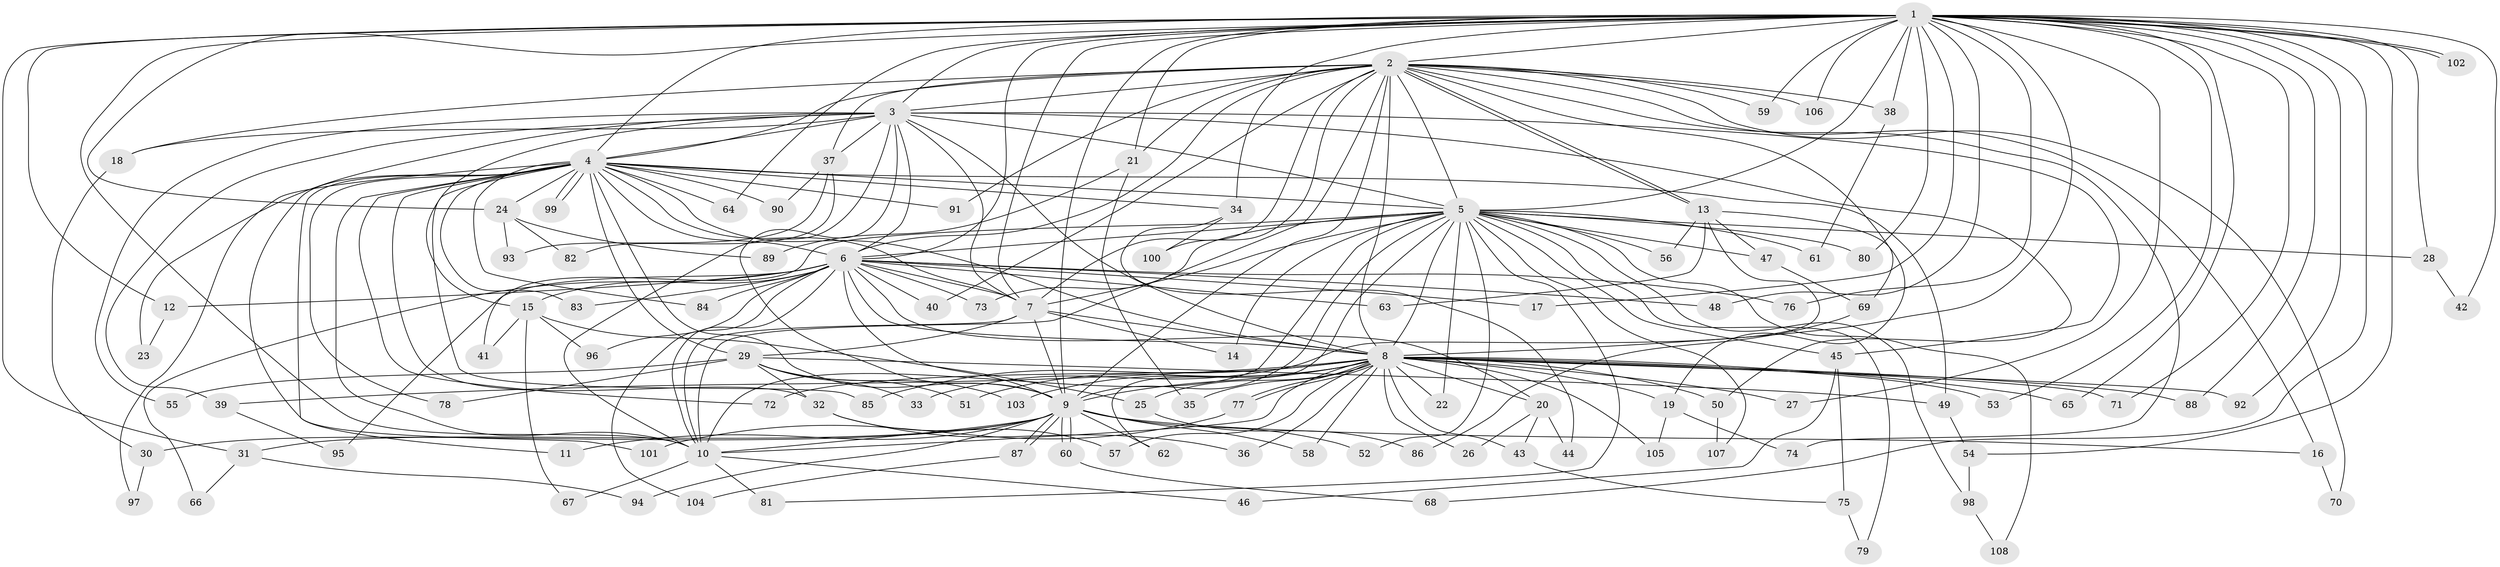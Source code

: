 // Generated by graph-tools (version 1.1) at 2025/01/03/09/25 03:01:20]
// undirected, 108 vertices, 241 edges
graph export_dot {
graph [start="1"]
  node [color=gray90,style=filled];
  1;
  2;
  3;
  4;
  5;
  6;
  7;
  8;
  9;
  10;
  11;
  12;
  13;
  14;
  15;
  16;
  17;
  18;
  19;
  20;
  21;
  22;
  23;
  24;
  25;
  26;
  27;
  28;
  29;
  30;
  31;
  32;
  33;
  34;
  35;
  36;
  37;
  38;
  39;
  40;
  41;
  42;
  43;
  44;
  45;
  46;
  47;
  48;
  49;
  50;
  51;
  52;
  53;
  54;
  55;
  56;
  57;
  58;
  59;
  60;
  61;
  62;
  63;
  64;
  65;
  66;
  67;
  68;
  69;
  70;
  71;
  72;
  73;
  74;
  75;
  76;
  77;
  78;
  79;
  80;
  81;
  82;
  83;
  84;
  85;
  86;
  87;
  88;
  89;
  90;
  91;
  92;
  93;
  94;
  95;
  96;
  97;
  98;
  99;
  100;
  101;
  102;
  103;
  104;
  105;
  106;
  107;
  108;
  1 -- 2;
  1 -- 3;
  1 -- 4;
  1 -- 5;
  1 -- 6;
  1 -- 7;
  1 -- 8;
  1 -- 9;
  1 -- 10;
  1 -- 12;
  1 -- 17;
  1 -- 21;
  1 -- 24;
  1 -- 27;
  1 -- 28;
  1 -- 31;
  1 -- 34;
  1 -- 38;
  1 -- 42;
  1 -- 48;
  1 -- 53;
  1 -- 54;
  1 -- 59;
  1 -- 64;
  1 -- 65;
  1 -- 68;
  1 -- 71;
  1 -- 76;
  1 -- 80;
  1 -- 88;
  1 -- 92;
  1 -- 102;
  1 -- 102;
  1 -- 106;
  2 -- 3;
  2 -- 4;
  2 -- 5;
  2 -- 6;
  2 -- 7;
  2 -- 8;
  2 -- 9;
  2 -- 10;
  2 -- 13;
  2 -- 13;
  2 -- 16;
  2 -- 18;
  2 -- 21;
  2 -- 37;
  2 -- 38;
  2 -- 40;
  2 -- 59;
  2 -- 69;
  2 -- 70;
  2 -- 74;
  2 -- 91;
  2 -- 100;
  2 -- 106;
  3 -- 4;
  3 -- 5;
  3 -- 6;
  3 -- 7;
  3 -- 8;
  3 -- 9;
  3 -- 10;
  3 -- 15;
  3 -- 18;
  3 -- 23;
  3 -- 37;
  3 -- 39;
  3 -- 45;
  3 -- 50;
  3 -- 55;
  4 -- 5;
  4 -- 6;
  4 -- 7;
  4 -- 8;
  4 -- 9;
  4 -- 10;
  4 -- 11;
  4 -- 24;
  4 -- 29;
  4 -- 32;
  4 -- 34;
  4 -- 49;
  4 -- 64;
  4 -- 72;
  4 -- 78;
  4 -- 83;
  4 -- 84;
  4 -- 85;
  4 -- 90;
  4 -- 91;
  4 -- 97;
  4 -- 99;
  4 -- 99;
  4 -- 101;
  5 -- 6;
  5 -- 7;
  5 -- 8;
  5 -- 9;
  5 -- 10;
  5 -- 14;
  5 -- 22;
  5 -- 28;
  5 -- 41;
  5 -- 45;
  5 -- 47;
  5 -- 52;
  5 -- 56;
  5 -- 61;
  5 -- 62;
  5 -- 73;
  5 -- 79;
  5 -- 80;
  5 -- 81;
  5 -- 98;
  5 -- 107;
  5 -- 108;
  6 -- 7;
  6 -- 8;
  6 -- 9;
  6 -- 10;
  6 -- 12;
  6 -- 15;
  6 -- 17;
  6 -- 20;
  6 -- 40;
  6 -- 48;
  6 -- 63;
  6 -- 66;
  6 -- 73;
  6 -- 76;
  6 -- 83;
  6 -- 84;
  6 -- 95;
  6 -- 96;
  6 -- 104;
  7 -- 8;
  7 -- 9;
  7 -- 10;
  7 -- 14;
  7 -- 29;
  8 -- 9;
  8 -- 10;
  8 -- 19;
  8 -- 20;
  8 -- 22;
  8 -- 25;
  8 -- 26;
  8 -- 27;
  8 -- 35;
  8 -- 36;
  8 -- 39;
  8 -- 43;
  8 -- 50;
  8 -- 51;
  8 -- 53;
  8 -- 57;
  8 -- 58;
  8 -- 65;
  8 -- 71;
  8 -- 72;
  8 -- 77;
  8 -- 77;
  8 -- 85;
  8 -- 88;
  8 -- 92;
  8 -- 103;
  8 -- 105;
  9 -- 10;
  9 -- 11;
  9 -- 16;
  9 -- 30;
  9 -- 31;
  9 -- 52;
  9 -- 58;
  9 -- 60;
  9 -- 60;
  9 -- 62;
  9 -- 87;
  9 -- 87;
  9 -- 94;
  10 -- 46;
  10 -- 67;
  10 -- 81;
  12 -- 23;
  13 -- 19;
  13 -- 33;
  13 -- 47;
  13 -- 56;
  13 -- 63;
  15 -- 25;
  15 -- 41;
  15 -- 67;
  15 -- 96;
  16 -- 70;
  18 -- 30;
  19 -- 74;
  19 -- 105;
  20 -- 26;
  20 -- 43;
  20 -- 44;
  21 -- 35;
  21 -- 89;
  24 -- 82;
  24 -- 89;
  24 -- 93;
  25 -- 86;
  28 -- 42;
  29 -- 32;
  29 -- 33;
  29 -- 49;
  29 -- 51;
  29 -- 55;
  29 -- 78;
  29 -- 103;
  30 -- 97;
  31 -- 66;
  31 -- 94;
  32 -- 36;
  32 -- 57;
  34 -- 44;
  34 -- 100;
  37 -- 82;
  37 -- 90;
  37 -- 93;
  38 -- 61;
  39 -- 95;
  43 -- 75;
  45 -- 46;
  45 -- 75;
  47 -- 69;
  49 -- 54;
  50 -- 107;
  54 -- 98;
  60 -- 68;
  69 -- 86;
  75 -- 79;
  77 -- 101;
  87 -- 104;
  98 -- 108;
}
